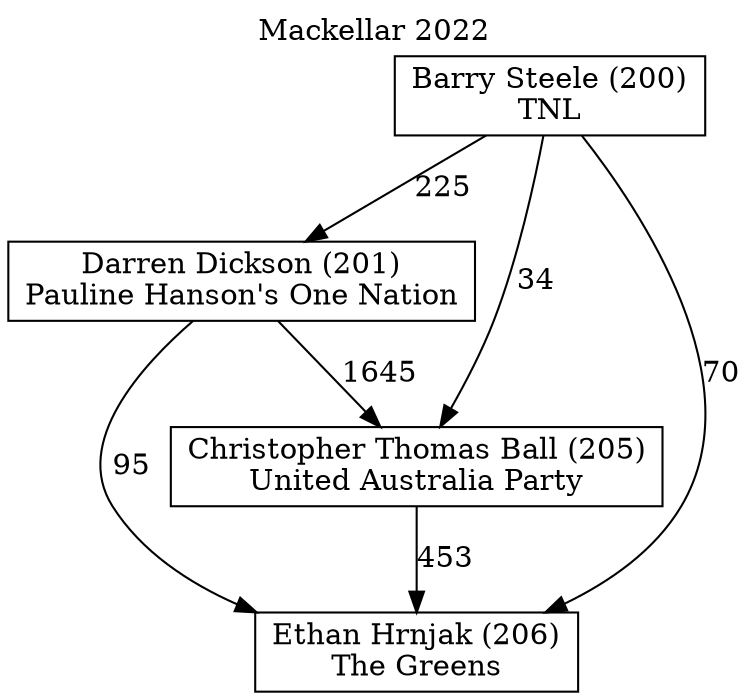 // House preference flow
digraph "Ethan Hrnjak (206)_Mackellar_2022" {
	graph [label="Mackellar 2022" labelloc=t mclimit=10]
	node [shape=box]
	"Barry Steele (200)" [label="Barry Steele (200)
TNL"]
	"Darren Dickson (201)" [label="Darren Dickson (201)
Pauline Hanson's One Nation"]
	"Christopher Thomas Ball (205)" [label="Christopher Thomas Ball (205)
United Australia Party"]
	"Ethan Hrnjak (206)" [label="Ethan Hrnjak (206)
The Greens"]
	"Darren Dickson (201)" -> "Ethan Hrnjak (206)" [label=95]
	"Barry Steele (200)" -> "Darren Dickson (201)" [label=225]
	"Barry Steele (200)" -> "Ethan Hrnjak (206)" [label=70]
	"Christopher Thomas Ball (205)" -> "Ethan Hrnjak (206)" [label=453]
	"Barry Steele (200)" -> "Christopher Thomas Ball (205)" [label=34]
	"Darren Dickson (201)" -> "Christopher Thomas Ball (205)" [label=1645]
}
